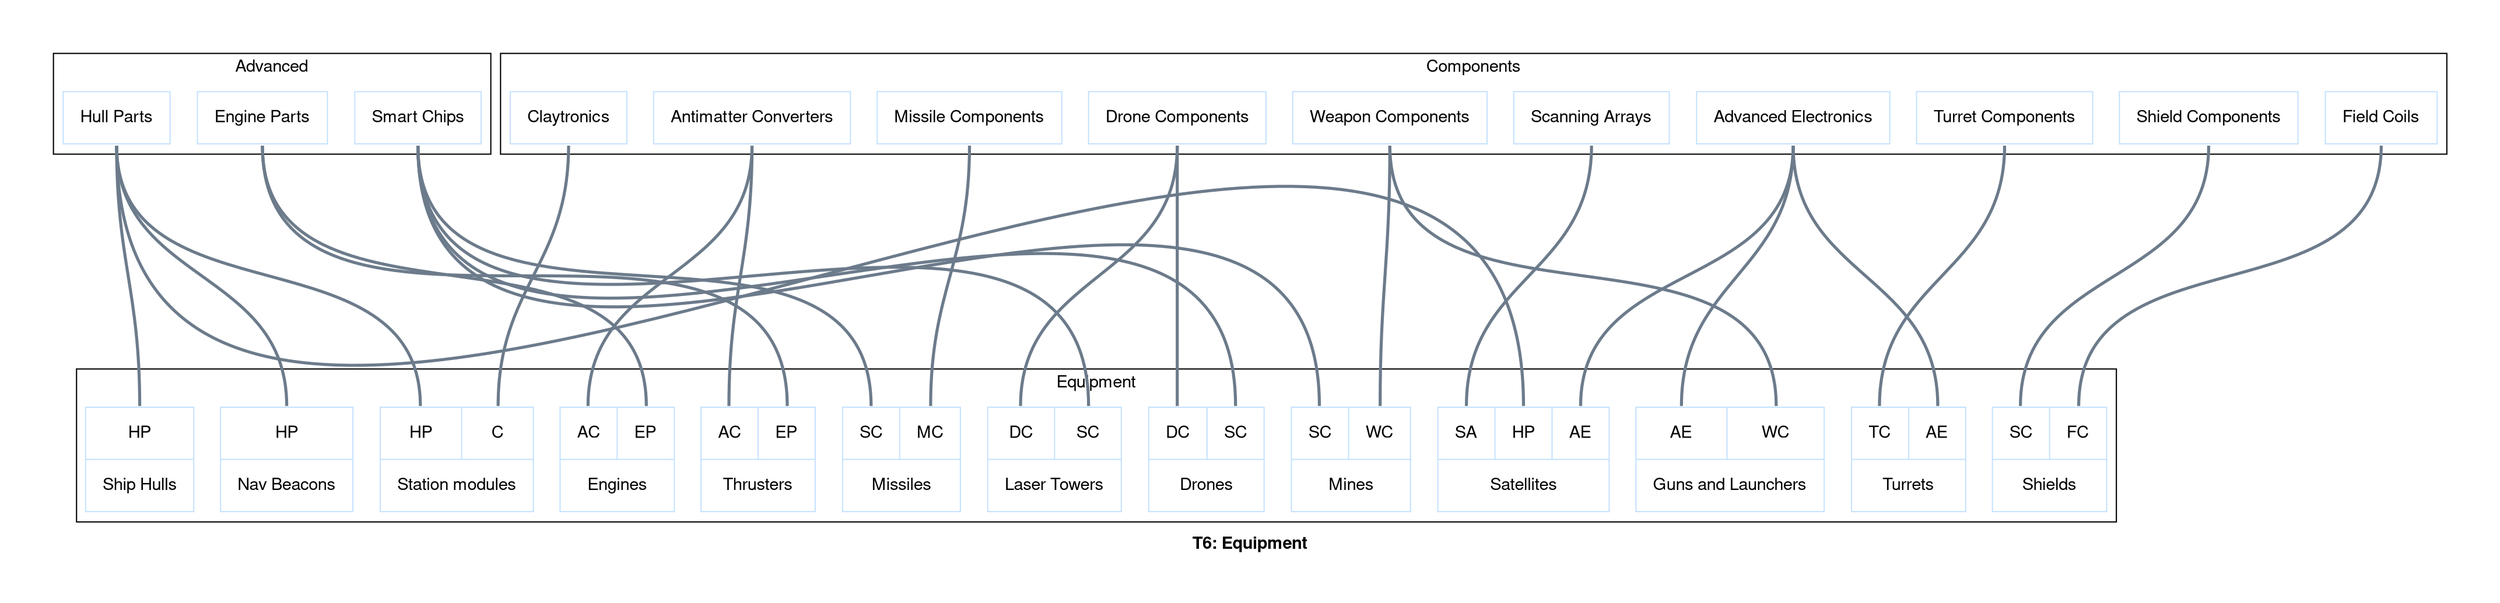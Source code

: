 graph "X4 Economy" {
	edge [arrowType=normal]
	compound=true fontname="Helvetica,Arial,sans-serif"
	label=<<b>T6: Equipment</b>>
	graph [nodesep=0.3 pad=0.5 ranksep=3]
	node [color=slategray1 fontname="Helvetica,Arial,sans-serif" margin=0.2 penwidth=1 shape=box]
	edge [arrowhead=normal arrowtype=normal fontname="Helvetica,Arial,sans-serif" headport=n penwidth=2.5 tailport=s]
	subgraph 4 {
		cluster=true label=Advanced
		hull_parts [label="{<output> Hull Parts}" colour=lightsteelblue2 shape=record]
		engine_parts [label="{<output> Engine Parts}" colour=lightsteelblue2 shape=record]
		smart_chips [label="{<output> Smart Chips}" colour=lightsteelblue2 shape=record]
	}
	subgraph 5 {
		cluster=true label=Components
		drone_components [label="{<output> Drone Components}" colour=lightsteelblue2 shape=record]
		turret_components [label="{<output> Turret Components}" colour=lightsteelblue2 shape=record]
		missile_components [label="{<output> Missile Components}" colour=lightsteelblue2 shape=record]
		field_coils [label="{<output> Field Coils}" colour=lightsteelblue2 shape=record]
		shield_components [label="{<output> Shield Components}" colour=lightsteelblue2 shape=record]
		antimatter_converters [label="{<output> Antimatter Converters}" colour=lightsteelblue2 shape=record]
		weapon_components [label="{<output> Weapon Components}" colour=lightsteelblue2 shape=record]
		scanning_arrays [label="{<output> Scanning Arrays}" colour=orange1 shape=record]
		claytronics [label="{<output> Claytronics}" colour=lightsteelblue2 shape=record]
		advanced_electronics [label="{<output> Advanced Electronics}" colour=lightsteelblue2 shape=record]
	}
	subgraph 6 {
		cluster=true label=Equipment
		ship_hulls [label="{{<hull_parts> HP}|<output> Ship Hulls}" colour=lightsteelblue2 shape=record]
		nav_beacons [label="{{<hull_parts> HP}|<output> Nav Beacons}" colour=lightsteelblue2 shape=record]
		missiles [label="{{<smart_chips> SC|<missile_components> MC}|<output> Missiles}" colour=lightsteelblue2 shape=record]
		station_modules [label="{{<hull_parts> HP|<claytronics> C}|<output> Station modules}" colour=hotpink1 shape=record]
		engines [label="{{<antimatter_converters> AC|<engine_parts> EP}|<output> Engines}" colour=hotpink1 shape=record]
		thrusters [label="{{<antimatter_converters> AC|<engine_parts> EP}|<output> Thrusters}" colour=hotpink1 shape=record]
		mines [label="{{<smart_chips> SC|<weapon_components> WC}|<output> Mines}" colour=lightsteelblue2 shape=record]
		drones [label="{{<drone_components> DC|<smart_chips> SC}|<output> Drones}" colour=lightsteelblue2 shape=record]
		laser_towers [label="{{<drone_components> DC|<smart_chips> SC}|<output> Laser Towers}" colour=lightsteelblue2 shape=record]
		shields [label="{{<shield_components> SC|<field_coils> FC}|<output> Shields}" colour=hotpink1 shape=record]
		turrets [label="{{<turret_components> TC|<advanced_electronics> AE}|<output> Turrets}" colour=hotpink1 shape=record]
		guns_and_launchers [label="{{<advanced_electronics> AE|<weapon_components> WC}|<output> Guns and Launchers}" colour=hotpink1 shape=record]
		satellites [label="{{<scanning_arrays> SA|<hull_parts> HP|<advanced_electronics> AE}|<output> Satellites}" colour=lightsteelblue2 shape=record]
	}
	hull_parts:output:s -- ship_hulls:hull_parts:n [color=slategray4]
	hull_parts:output:s -- nav_beacons:hull_parts:n [color=slategray4]
	missile_components:output:s -- missiles:missile_components:n [color=slategray4]
	smart_chips:output:s -- missiles:smart_chips:n [color=slategray4]
	hull_parts:output:s -- station_modules:hull_parts:n [color=slategray4]
	claytronics:output:s -- station_modules:claytronics:n [color=slategray4]
	antimatter_converters:output:s -- engines:antimatter_converters:n [color=slategray4]
	engine_parts:output:s -- engines:engine_parts:n [color=slategray4]
	antimatter_converters:output:s -- thrusters:antimatter_converters:n [color=slategray4]
	engine_parts:output:s -- thrusters:engine_parts:n [color=slategray4]
	weapon_components:output:s -- mines:weapon_components:n [color=slategray4]
	smart_chips:output:s -- mines:smart_chips:n [color=slategray4]
	drone_components:output:s -- drones:drone_components:n [color=slategray4]
	smart_chips:output:s -- drones:smart_chips:n [color=slategray4]
	drone_components:output:s -- laser_towers:drone_components:n [color=slategray4]
	smart_chips:output:s -- laser_towers:smart_chips:n [color=slategray4]
	field_coils:output:s -- shields:field_coils:n [color=slategray4]
	shield_components:output:s -- shields:shield_components:n [color=slategray4]
	turret_components:output:s -- turrets:turret_components:n [color=slategray4]
	advanced_electronics:output:s -- turrets:advanced_electronics:n [color=slategray4]
	advanced_electronics:output:s -- guns_and_launchers:advanced_electronics:n [color=slategray4]
	weapon_components:output:s -- guns_and_launchers:weapon_components:n [color=slategray4]
	scanning_arrays:output:s -- satellites:scanning_arrays:n [color=slategray4]
	advanced_electronics:output:s -- satellites:advanced_electronics:n [color=slategray4]
	hull_parts:output:s -- satellites:hull_parts:n [color=slategray4]
}
